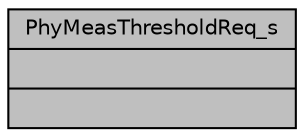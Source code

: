 digraph "PhyMeasThresholdReq_s"
{
 // LATEX_PDF_SIZE
  edge [fontname="Helvetica",fontsize="10",labelfontname="Helvetica",labelfontsize="10"];
  node [fontname="Helvetica",fontsize="10",shape=record];
  Node1 [label="{PhyMeasThresholdReq_s\n||}",height=0.2,width=0.4,color="black", fillcolor="grey75", style="filled", fontcolor="black",tooltip=" "];
}
